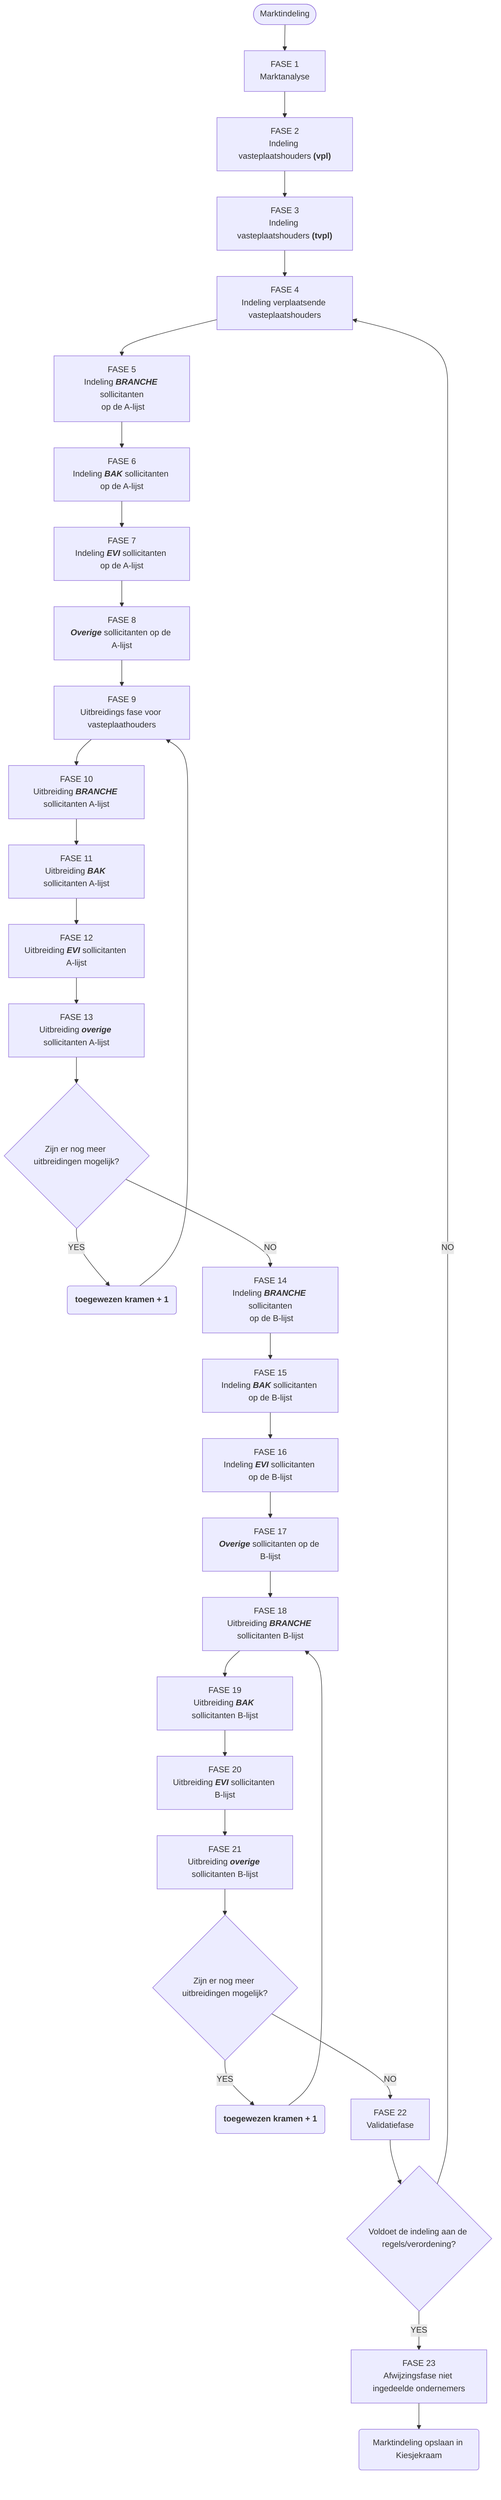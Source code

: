 graph TD
    A([Marktindeling])-->      
    fase_1[FASE 1<br>Marktanalyse] -->
    fase_2["FASE 2<br>Indeling vasteplaatshouders <b>(vpl)</b>"] -->
    fase_3["FASE 3<br>Indeling vasteplaatshouders <b>(tvpl)</b>"] -->
    fase_4[FASE 4<br>Indeling verplaatsende vasteplaatshouders]-->
    fase_5[FASE 5<br>Indeling <b><i>BRANCHE</i></b> sollicitanten<br> op de A-lijst] -->
    fase_6[FASE 6<br>Indeling <b><i>BAK</i></b> sollicitanten op de A-lijst] -->
    fase_7[FASE 7<br>Indeling <b><i>EVI</i></b> sollicitanten op de A-lijst] -->
    fase_8[FASE 8<br><b><i>Overige</i></b> sollicitanten op de A-lijst] -->
    fase_9[FASE 9<br>Uitbreidings fase voor vasteplaathouders] --> 
    fase_10[FASE 10<br>Uitbreiding <b><i>BRANCHE</i></b> sollicitanten A-lijst] -->
    fase_11[FASE 11<br>Uitbreiding <b><i>BAK</i></b> sollicitanten A-lijst] -->
    fase_12[FASE 12<br>Uitbreiding <b><i>EVI</i></b> sollicitanten A-lijst] -->
    fase_13[FASE 13<br>Uitbreiding <b><i>overige</i></b> sollicitanten A-lijst] -->
    expansion_done{Zijn er nog meer uitbreidingen mogelijk?}
    expansion_done --YES--> plus_one
    expansion_done --NO--> fase_4b
    fase_4b[FASE 14<br>Indeling <b><i>BRANCHE</i></b> sollicitanten<br> op de B-lijst] -->
    fase_5b[FASE 15<br>Indeling <b><i>BAK</i></b> sollicitanten op de B-lijst] -->
    fase_6b[FASE 16<br>Indeling <b><i>EVI</i></b> sollicitanten op de B-lijst] -->
    fase_8b[FASE 17<br><b><i>Overige</i></b> sollicitanten op de B-lijst] -->
    fase_10b[FASE 18<br>Uitbreiding <b><i>BRANCHE</i></b> sollicitanten B-lijst] -->
    fase_12b[FASE 19<br>Uitbreiding <b><i>BAK</i></b> sollicitanten B-lijst] -->
    fase_13b[FASE 20<br>Uitbreiding <b><i>EVI</i></b> sollicitanten B-lijst] -->
    fase_14b[FASE 21<br>Uitbreiding <b><i>overige</i></b> sollicitanten B-lijst] -->
    expansion_done2{Zijn er nog meer uitbreidingen mogelijk?}
    expansion_done2 --YES--> plus_oneb
    expansion_done2 --NO--> fase_valid
    fase_valid[FASE 22<br>Validatiefase] -->
    allocation_valid{Voldoet de indeling aan de regels/verordening?}
    allocation_valid --YES--> fase_16
    allocation_valid --NO--> fase_4 
    fase_16[FASE 23<br>Afwijzingsfase niet ingedeelde ondernemers] -->
    x(Marktindeling opslaan in Kiesjekraam)
    plus_one("<b>toegewezen kramen + 1</b>") --> fase_9
    plus_oneb("<b>toegewezen kramen + 1</b>") --> fase_10b